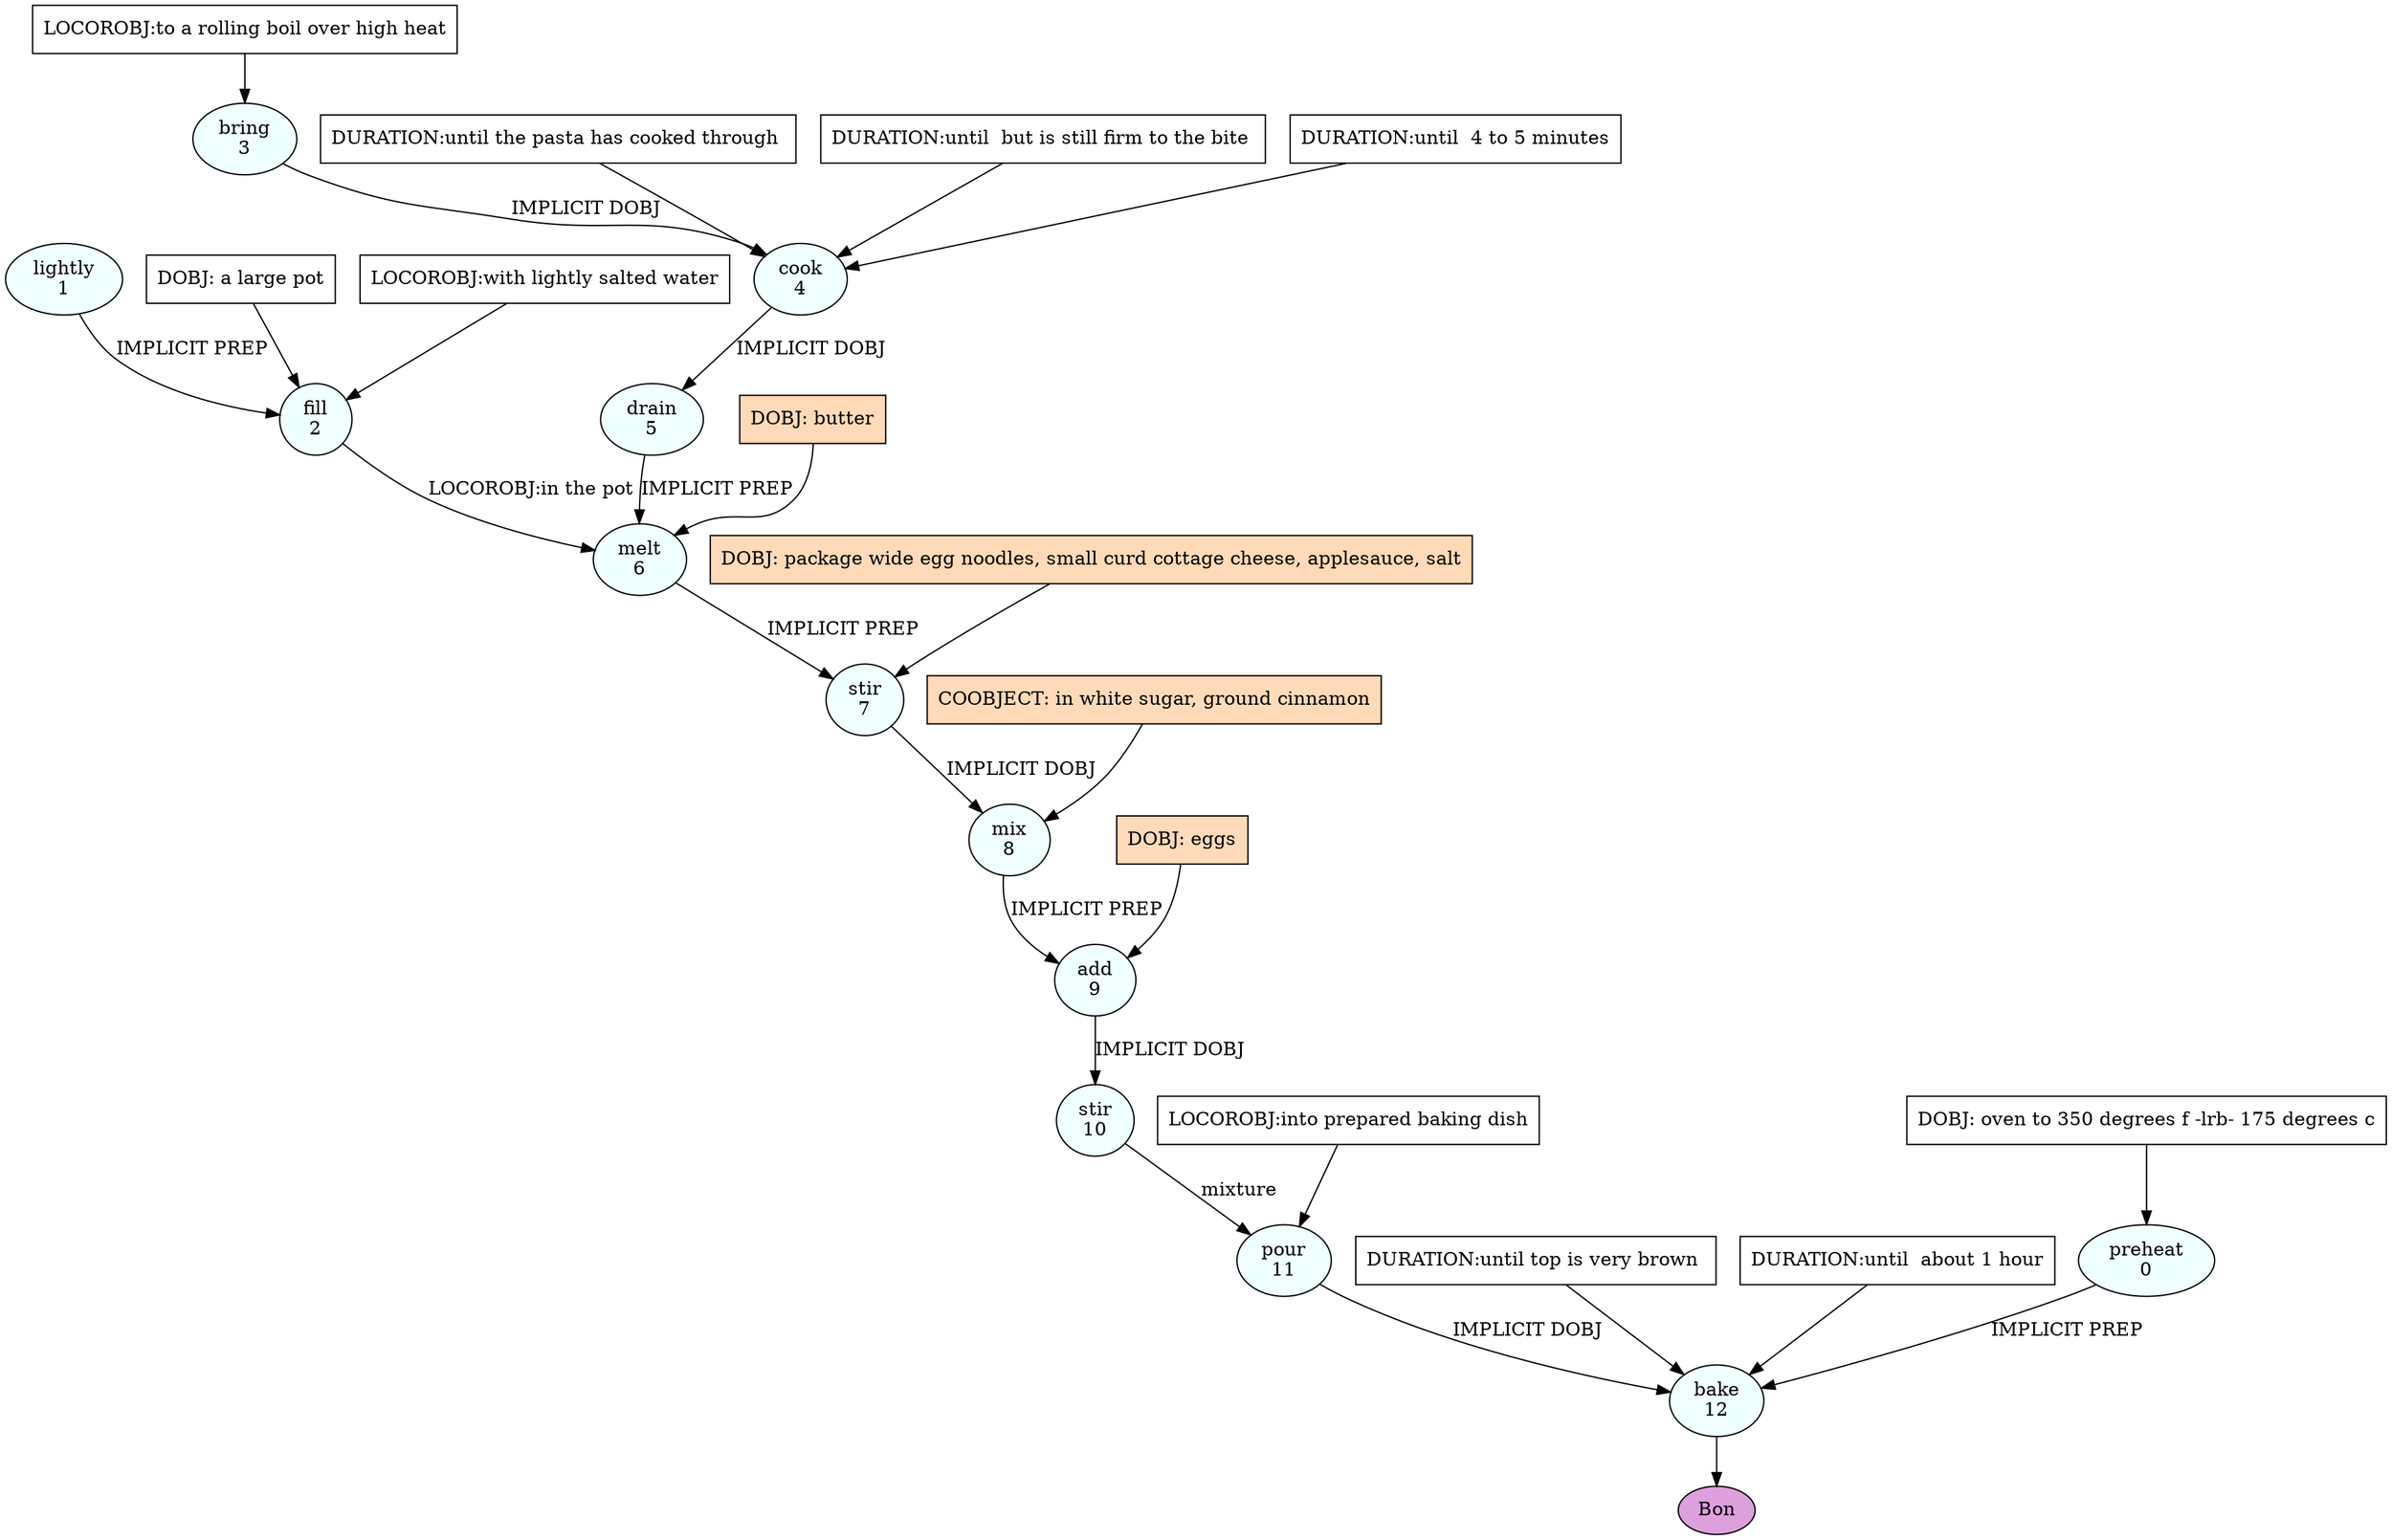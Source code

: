 digraph recipe {
E0[label="preheat
0", shape=oval, style=filled, fillcolor=azure]
E1[label="lightly
1", shape=oval, style=filled, fillcolor=azure]
E2[label="fill
2", shape=oval, style=filled, fillcolor=azure]
E3[label="bring
3", shape=oval, style=filled, fillcolor=azure]
E4[label="cook
4", shape=oval, style=filled, fillcolor=azure]
E5[label="drain
5", shape=oval, style=filled, fillcolor=azure]
E6[label="melt
6", shape=oval, style=filled, fillcolor=azure]
E7[label="stir
7", shape=oval, style=filled, fillcolor=azure]
E8[label="mix
8", shape=oval, style=filled, fillcolor=azure]
E9[label="add
9", shape=oval, style=filled, fillcolor=azure]
E10[label="stir
10", shape=oval, style=filled, fillcolor=azure]
E11[label="pour
11", shape=oval, style=filled, fillcolor=azure]
E12[label="bake
12", shape=oval, style=filled, fillcolor=azure]
P3_0[label="LOCOROBJ:to a rolling boil over high heat", shape=box, style=filled, fillcolor=white]
P3_0 -> E3
D0[label="DOBJ: oven to 350 degrees f -lrb- 175 degrees c", shape=box, style=filled, fillcolor=white]
D0 -> E0
D2_0[label="DOBJ: a large pot", shape=box, style=filled, fillcolor=white]
D2_0 -> E2
E1 -> E2 [label="IMPLICIT PREP"]
P2_1_0[label="LOCOROBJ:with lightly salted water", shape=box, style=filled, fillcolor=white]
P2_1_0 -> E2
E3 -> E4 [label="IMPLICIT DOBJ"]
P4_0_0[label="DURATION:until the pasta has cooked through ", shape=box, style=filled, fillcolor=white]
P4_0_0 -> E4
P4_0_1[label="DURATION:until  but is still firm to the bite ", shape=box, style=filled, fillcolor=white]
P4_0_1 -> E4
P4_0_2[label="DURATION:until  4 to 5 minutes", shape=box, style=filled, fillcolor=white]
P4_0_2 -> E4
E4 -> E5 [label="IMPLICIT DOBJ"]
D6_ing[label="DOBJ: butter", shape=box, style=filled, fillcolor=peachpuff]
D6_ing -> E6
E5 -> E6 [label="IMPLICIT PREP"]
E2 -> E6 [label="LOCOROBJ:in the pot"]
D7_ing[label="DOBJ: package wide egg noodles, small curd cottage cheese, applesauce, salt", shape=box, style=filled, fillcolor=peachpuff]
D7_ing -> E7
E6 -> E7 [label="IMPLICIT PREP"]
E7 -> E8 [label="IMPLICIT DOBJ"]
P8_0_ing[label="COOBJECT: in white sugar, ground cinnamon", shape=box, style=filled, fillcolor=peachpuff]
P8_0_ing -> E8
D9_ing[label="DOBJ: eggs", shape=box, style=filled, fillcolor=peachpuff]
D9_ing -> E9
E8 -> E9 [label="IMPLICIT PREP"]
E9 -> E10 [label="IMPLICIT DOBJ"]
E10 -> E11 [label="mixture"]
P11_0_0[label="LOCOROBJ:into prepared baking dish", shape=box, style=filled, fillcolor=white]
P11_0_0 -> E11
E11 -> E12 [label="IMPLICIT DOBJ"]
E0 -> E12 [label="IMPLICIT PREP"]
P12_1_0[label="DURATION:until top is very brown ", shape=box, style=filled, fillcolor=white]
P12_1_0 -> E12
P12_1_1[label="DURATION:until  about 1 hour", shape=box, style=filled, fillcolor=white]
P12_1_1 -> E12
EOR[label="Bon", shape=oval, style=filled, fillcolor=plum]
E12 -> EOR
}
